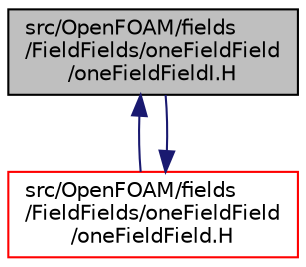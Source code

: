 digraph "src/OpenFOAM/fields/FieldFields/oneFieldField/oneFieldFieldI.H"
{
  bgcolor="transparent";
  edge [fontname="Helvetica",fontsize="10",labelfontname="Helvetica",labelfontsize="10"];
  node [fontname="Helvetica",fontsize="10",shape=record];
  Node34 [label="src/OpenFOAM/fields\l/FieldFields/oneFieldField\l/oneFieldFieldI.H",height=0.2,width=0.4,color="black", fillcolor="grey75", style="filled", fontcolor="black"];
  Node34 -> Node35 [dir="back",color="midnightblue",fontsize="10",style="solid",fontname="Helvetica"];
  Node35 [label="src/OpenFOAM/fields\l/FieldFields/oneFieldField\l/oneFieldField.H",height=0.2,width=0.4,color="red",URL="$a10208.html"];
  Node35 -> Node34 [dir="back",color="midnightblue",fontsize="10",style="solid",fontname="Helvetica"];
}
